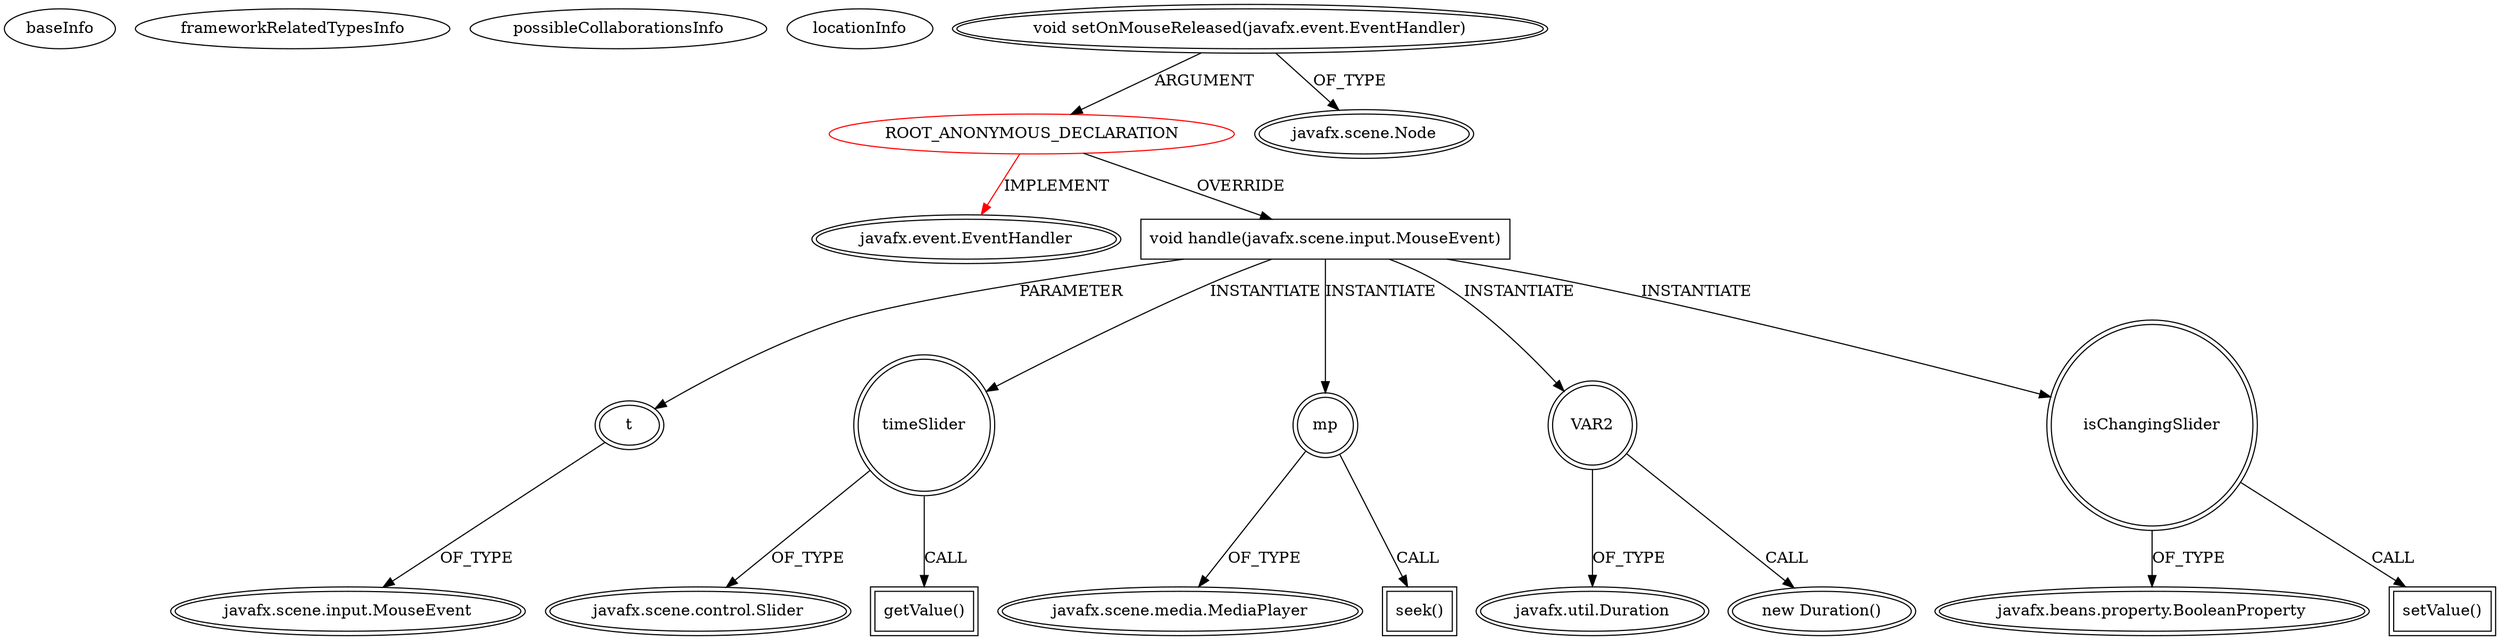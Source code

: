 digraph {
baseInfo[graphId=4678,category="extension_graph",isAnonymous=true,possibleRelation=false]
frameworkRelatedTypesInfo[0="javafx.event.EventHandler"]
possibleCollaborationsInfo[]
locationInfo[projectName="victor-fdez-hb-repo",filePath="/victor-fdez-hb-repo/hb-repo-master/FLLTutorializator/src/com/honeybadgers/flltutorial/ui/main/navigation/VideoPanel.java",contextSignature="void createScene()",graphId="4678"]
0[label="ROOT_ANONYMOUS_DECLARATION",vertexType="ROOT_ANONYMOUS_DECLARATION",isFrameworkType=false,color=red]
1[label="javafx.event.EventHandler",vertexType="FRAMEWORK_INTERFACE_TYPE",isFrameworkType=true,peripheries=2]
2[label="void setOnMouseReleased(javafx.event.EventHandler)",vertexType="OUTSIDE_CALL",isFrameworkType=true,peripheries=2]
3[label="javafx.scene.Node",vertexType="FRAMEWORK_CLASS_TYPE",isFrameworkType=true,peripheries=2]
4[label="void handle(javafx.scene.input.MouseEvent)",vertexType="OVERRIDING_METHOD_DECLARATION",isFrameworkType=false,shape=box]
5[label="t",vertexType="PARAMETER_DECLARATION",isFrameworkType=true,peripheries=2]
6[label="javafx.scene.input.MouseEvent",vertexType="FRAMEWORK_CLASS_TYPE",isFrameworkType=true,peripheries=2]
7[label="timeSlider",vertexType="VARIABLE_EXPRESION",isFrameworkType=true,peripheries=2,shape=circle]
9[label="javafx.scene.control.Slider",vertexType="FRAMEWORK_CLASS_TYPE",isFrameworkType=true,peripheries=2]
8[label="getValue()",vertexType="INSIDE_CALL",isFrameworkType=true,peripheries=2,shape=box]
10[label="mp",vertexType="VARIABLE_EXPRESION",isFrameworkType=true,peripheries=2,shape=circle]
12[label="javafx.scene.media.MediaPlayer",vertexType="FRAMEWORK_CLASS_TYPE",isFrameworkType=true,peripheries=2]
11[label="seek()",vertexType="INSIDE_CALL",isFrameworkType=true,peripheries=2,shape=box]
14[label="VAR2",vertexType="VARIABLE_EXPRESION",isFrameworkType=true,peripheries=2,shape=circle]
15[label="javafx.util.Duration",vertexType="FRAMEWORK_CLASS_TYPE",isFrameworkType=true,peripheries=2]
13[label="new Duration()",vertexType="CONSTRUCTOR_CALL",isFrameworkType=true,peripheries=2]
16[label="isChangingSlider",vertexType="VARIABLE_EXPRESION",isFrameworkType=true,peripheries=2,shape=circle]
18[label="javafx.beans.property.BooleanProperty",vertexType="FRAMEWORK_CLASS_TYPE",isFrameworkType=true,peripheries=2]
17[label="setValue()",vertexType="INSIDE_CALL",isFrameworkType=true,peripheries=2,shape=box]
0->1[label="IMPLEMENT",color=red]
2->0[label="ARGUMENT"]
2->3[label="OF_TYPE"]
0->4[label="OVERRIDE"]
5->6[label="OF_TYPE"]
4->5[label="PARAMETER"]
4->7[label="INSTANTIATE"]
7->9[label="OF_TYPE"]
7->8[label="CALL"]
4->10[label="INSTANTIATE"]
10->12[label="OF_TYPE"]
10->11[label="CALL"]
4->14[label="INSTANTIATE"]
14->15[label="OF_TYPE"]
14->13[label="CALL"]
4->16[label="INSTANTIATE"]
16->18[label="OF_TYPE"]
16->17[label="CALL"]
}
